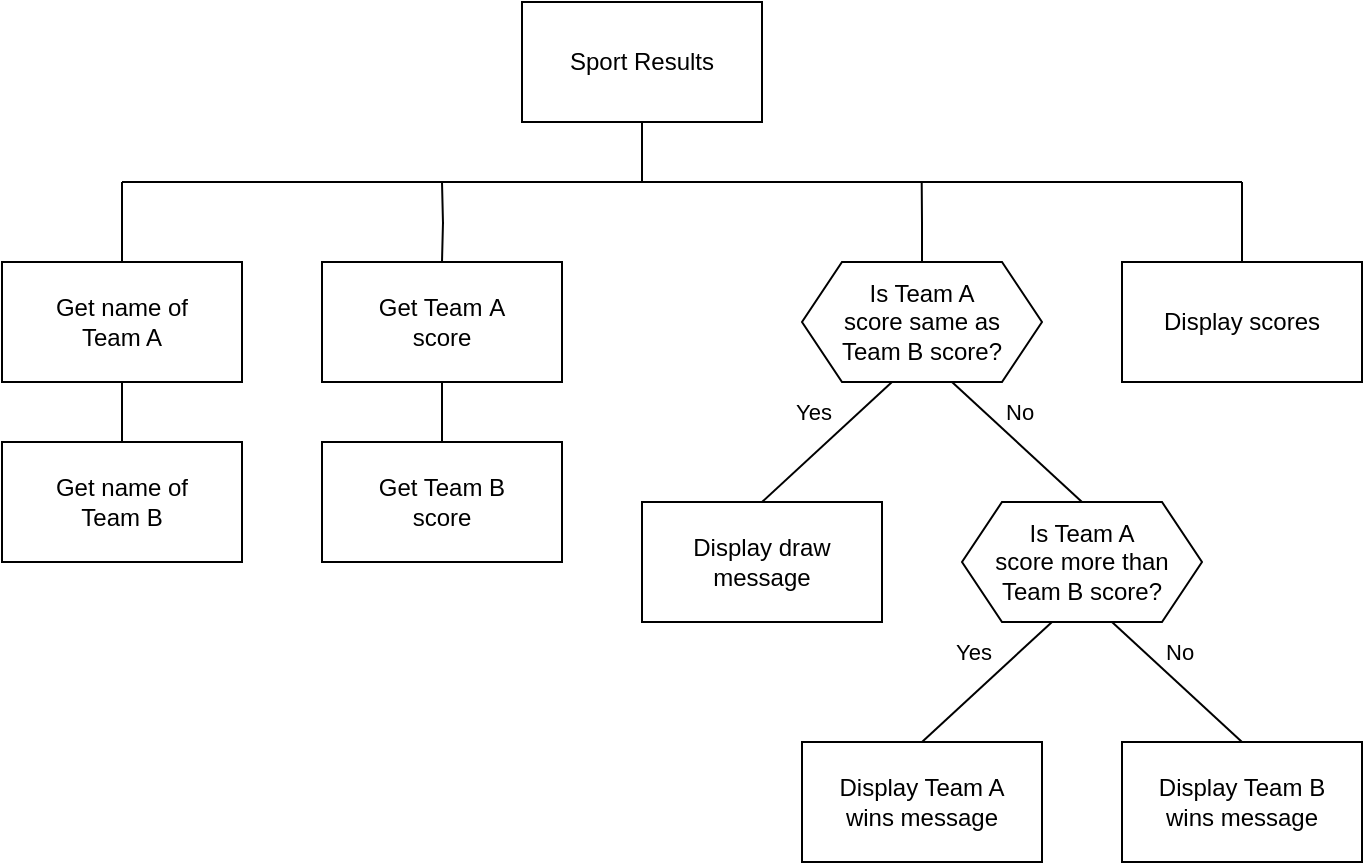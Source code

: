<mxfile version="28.1.2">
  <diagram name="sd1" id="YVVhJ0kUeRykhdes_ym-">
    <mxGraphModel dx="874" dy="682" grid="1" gridSize="10" guides="1" tooltips="1" connect="1" arrows="1" fold="1" page="1" pageScale="1" pageWidth="1169" pageHeight="827" math="0" shadow="0">
      <root>
        <mxCell id="0" />
        <mxCell id="1" parent="0" />
        <mxCell id="2BwgFsl3VLa_b2nYBKN8-46" style="edgeStyle=orthogonalEdgeStyle;shape=connector;rounded=0;orthogonalLoop=1;jettySize=auto;html=1;exitX=0.5;exitY=1;exitDx=0;exitDy=0;labelBackgroundColor=default;strokeColor=default;fontFamily=Helvetica;fontSize=11;fontColor=default;endArrow=none;endFill=0;" parent="1" source="2BwgFsl3VLa_b2nYBKN8-1" edge="1">
          <mxGeometry relative="1" as="geometry">
            <mxPoint x="560" y="210" as="targetPoint" />
          </mxGeometry>
        </mxCell>
        <mxCell id="2BwgFsl3VLa_b2nYBKN8-1" value="Sport Results" style="rounded=0;whiteSpace=wrap;html=1;" parent="1" vertex="1">
          <mxGeometry x="500" y="120" width="120" height="60" as="geometry" />
        </mxCell>
        <mxCell id="2BwgFsl3VLa_b2nYBKN8-25" style="edgeStyle=orthogonalEdgeStyle;rounded=0;orthogonalLoop=1;jettySize=auto;html=1;exitX=0.5;exitY=0;exitDx=0;exitDy=0;endArrow=none;endFill=0;" parent="1" source="2BwgFsl3VLa_b2nYBKN8-2" edge="1">
          <mxGeometry relative="1" as="geometry">
            <mxPoint x="300" y="210" as="targetPoint" />
          </mxGeometry>
        </mxCell>
        <mxCell id="s-0zhnvZnYQeyoZnMPvm-4" style="edgeStyle=orthogonalEdgeStyle;rounded=0;orthogonalLoop=1;jettySize=auto;html=1;exitX=0.5;exitY=1;exitDx=0;exitDy=0;entryX=0.5;entryY=0;entryDx=0;entryDy=0;endArrow=none;endFill=0;" parent="1" source="2BwgFsl3VLa_b2nYBKN8-2" target="s-0zhnvZnYQeyoZnMPvm-1" edge="1">
          <mxGeometry relative="1" as="geometry" />
        </mxCell>
        <mxCell id="2BwgFsl3VLa_b2nYBKN8-2" value="Get name of&lt;div&gt;Team A&lt;/div&gt;" style="rounded=0;whiteSpace=wrap;html=1;" parent="1" vertex="1">
          <mxGeometry x="240" y="250" width="120" height="60" as="geometry" />
        </mxCell>
        <mxCell id="2BwgFsl3VLa_b2nYBKN8-23" value="" style="endArrow=none;html=1;rounded=0;" parent="1" edge="1">
          <mxGeometry width="50" height="50" relative="1" as="geometry">
            <mxPoint x="300" y="210" as="sourcePoint" />
            <mxPoint x="860" y="210" as="targetPoint" />
          </mxGeometry>
        </mxCell>
        <mxCell id="hSRX0kzUHfm1sk4XOJKA-3" style="edgeStyle=orthogonalEdgeStyle;shape=connector;rounded=0;orthogonalLoop=1;jettySize=auto;html=1;exitX=0.5;exitY=0;exitDx=0;exitDy=0;strokeColor=default;align=center;verticalAlign=middle;fontFamily=Helvetica;fontSize=11;fontColor=default;labelBackgroundColor=default;endArrow=none;endFill=0;" parent="1" edge="1">
          <mxGeometry relative="1" as="geometry">
            <mxPoint x="460" y="210" as="targetPoint" />
            <mxPoint x="460" y="250" as="sourcePoint" />
          </mxGeometry>
        </mxCell>
        <mxCell id="s-0zhnvZnYQeyoZnMPvm-1" value="Get name of&lt;div&gt;Team B&lt;/div&gt;" style="rounded=0;whiteSpace=wrap;html=1;" parent="1" vertex="1">
          <mxGeometry x="240" y="340" width="120" height="60" as="geometry" />
        </mxCell>
        <mxCell id="s-0zhnvZnYQeyoZnMPvm-5" style="edgeStyle=orthogonalEdgeStyle;shape=connector;rounded=0;orthogonalLoop=1;jettySize=auto;html=1;exitX=0.5;exitY=1;exitDx=0;exitDy=0;entryX=0.5;entryY=0;entryDx=0;entryDy=0;strokeColor=default;align=center;verticalAlign=middle;fontFamily=Helvetica;fontSize=11;fontColor=default;labelBackgroundColor=default;endArrow=none;endFill=0;" parent="1" source="s-0zhnvZnYQeyoZnMPvm-2" target="s-0zhnvZnYQeyoZnMPvm-3" edge="1">
          <mxGeometry relative="1" as="geometry" />
        </mxCell>
        <mxCell id="s-0zhnvZnYQeyoZnMPvm-2" value="Get Team&amp;nbsp;&lt;span style=&quot;background-color: transparent; color: light-dark(rgb(0, 0, 0), rgb(255, 255, 255));&quot;&gt;A&lt;/span&gt;&lt;div&gt;&lt;span style=&quot;background-color: transparent; color: light-dark(rgb(0, 0, 0), rgb(255, 255, 255));&quot;&gt;score&lt;/span&gt;&lt;/div&gt;" style="rounded=0;whiteSpace=wrap;html=1;" parent="1" vertex="1">
          <mxGeometry x="400" y="250" width="120" height="60" as="geometry" />
        </mxCell>
        <mxCell id="s-0zhnvZnYQeyoZnMPvm-3" value="Get Team B&lt;div&gt;&lt;div&gt;&lt;span style=&quot;background-color: transparent; color: light-dark(rgb(0, 0, 0), rgb(255, 255, 255));&quot;&gt;score&lt;/span&gt;&lt;/div&gt;&lt;/div&gt;" style="rounded=0;whiteSpace=wrap;html=1;" parent="1" vertex="1">
          <mxGeometry x="400" y="340" width="120" height="60" as="geometry" />
        </mxCell>
        <mxCell id="PToGuFZ58IsCTM8ixenj-1" style="edgeStyle=none;shape=connector;rounded=0;orthogonalLoop=1;jettySize=auto;html=1;exitX=0.5;exitY=0;exitDx=0;exitDy=0;entryX=0.375;entryY=1;entryDx=0;entryDy=0;labelBackgroundColor=default;strokeColor=default;fontFamily=Helvetica;fontSize=11;fontColor=default;endArrow=none;endFill=0;" parent="1" source="PToGuFZ58IsCTM8ixenj-2" target="PToGuFZ58IsCTM8ixenj-4" edge="1">
          <mxGeometry relative="1" as="geometry" />
        </mxCell>
        <mxCell id="PToGuFZ58IsCTM8ixenj-2" value="Display draw&lt;div&gt;message&lt;/div&gt;" style="rounded=0;whiteSpace=wrap;html=1;" parent="1" vertex="1">
          <mxGeometry x="560" y="370" width="120" height="60" as="geometry" />
        </mxCell>
        <mxCell id="PToGuFZ58IsCTM8ixenj-3" value="Yes" style="text;html=1;strokeColor=none;fillColor=none;align=right;verticalAlign=middle;whiteSpace=wrap;rounded=0;fontSize=11;fontFamily=Helvetica;fontColor=default;spacing=2;spacingRight=3;" parent="1" vertex="1">
          <mxGeometry x="620" y="310" width="40" height="30" as="geometry" />
        </mxCell>
        <mxCell id="PToGuFZ58IsCTM8ixenj-15" style="edgeStyle=orthogonalEdgeStyle;shape=connector;rounded=0;orthogonalLoop=1;jettySize=auto;html=1;exitX=0.5;exitY=0;exitDx=0;exitDy=0;strokeColor=default;align=center;verticalAlign=middle;fontFamily=Helvetica;fontSize=11;fontColor=default;labelBackgroundColor=default;endArrow=none;endFill=0;" parent="1" source="PToGuFZ58IsCTM8ixenj-4" edge="1">
          <mxGeometry relative="1" as="geometry">
            <mxPoint x="699.857" y="210" as="targetPoint" />
          </mxGeometry>
        </mxCell>
        <mxCell id="PToGuFZ58IsCTM8ixenj-4" value="Is Team A&lt;div&gt;score&amp;nbsp;&lt;span style=&quot;background-color: transparent; color: light-dark(rgb(0, 0, 0), rgb(255, 255, 255));&quot;&gt;same as&lt;/span&gt;&lt;/div&gt;&lt;div&gt;&lt;span style=&quot;background-color: transparent; color: light-dark(rgb(0, 0, 0), rgb(255, 255, 255));&quot;&gt;Team B&amp;nbsp;&lt;/span&gt;&lt;span style=&quot;background-color: transparent; color: light-dark(rgb(0, 0, 0), rgb(255, 255, 255));&quot;&gt;score?&lt;/span&gt;&lt;/div&gt;" style="shape=hexagon;perimeter=hexagonPerimeter2;whiteSpace=wrap;html=1;fixedSize=1;" parent="1" vertex="1">
          <mxGeometry x="640" y="250" width="120" height="60" as="geometry" />
        </mxCell>
        <mxCell id="PToGuFZ58IsCTM8ixenj-5" style="edgeStyle=none;shape=connector;rounded=0;orthogonalLoop=1;jettySize=auto;html=1;exitX=0.5;exitY=0;exitDx=0;exitDy=0;entryX=0.625;entryY=1;entryDx=0;entryDy=0;labelBackgroundColor=default;strokeColor=default;fontFamily=Helvetica;fontSize=11;fontColor=default;endArrow=none;endFill=0;" parent="1" source="PToGuFZ58IsCTM8ixenj-6" target="PToGuFZ58IsCTM8ixenj-4" edge="1">
          <mxGeometry relative="1" as="geometry" />
        </mxCell>
        <mxCell id="PToGuFZ58IsCTM8ixenj-6" value="Is Team A&lt;div&gt;score more than&lt;/div&gt;&lt;div&gt;&lt;span style=&quot;background-color: transparent; color: light-dark(rgb(0, 0, 0), rgb(255, 255, 255));&quot;&gt;Team B&amp;nbsp;&lt;/span&gt;&lt;span style=&quot;background-color: transparent; color: light-dark(rgb(0, 0, 0), rgb(255, 255, 255));&quot;&gt;score?&lt;/span&gt;&lt;/div&gt;" style="shape=hexagon;perimeter=hexagonPerimeter2;whiteSpace=wrap;html=1;fixedSize=1;" parent="1" vertex="1">
          <mxGeometry x="720" y="370" width="120" height="60" as="geometry" />
        </mxCell>
        <mxCell id="PToGuFZ58IsCTM8ixenj-7" value="No" style="text;html=1;strokeColor=none;fillColor=none;align=left;verticalAlign=middle;whiteSpace=wrap;rounded=0;fontSize=11;fontFamily=Helvetica;fontColor=default;spacing=2;spacingRight=3;" parent="1" vertex="1">
          <mxGeometry x="740" y="310" width="40" height="30" as="geometry" />
        </mxCell>
        <mxCell id="PToGuFZ58IsCTM8ixenj-8" style="edgeStyle=none;shape=connector;rounded=0;orthogonalLoop=1;jettySize=auto;html=1;exitX=0.5;exitY=0;exitDx=0;exitDy=0;labelBackgroundColor=default;strokeColor=default;fontFamily=Helvetica;fontSize=11;fontColor=default;endArrow=none;endFill=0;entryX=0.375;entryY=1;entryDx=0;entryDy=0;" parent="1" source="PToGuFZ58IsCTM8ixenj-9" target="PToGuFZ58IsCTM8ixenj-6" edge="1">
          <mxGeometry relative="1" as="geometry">
            <mxPoint x="770" y="450" as="targetPoint" />
          </mxGeometry>
        </mxCell>
        <mxCell id="PToGuFZ58IsCTM8ixenj-9" value="Display Team A&lt;div&gt;wins message&lt;/div&gt;" style="rounded=0;whiteSpace=wrap;html=1;" parent="1" vertex="1">
          <mxGeometry x="640" y="490" width="120" height="60" as="geometry" />
        </mxCell>
        <mxCell id="PToGuFZ58IsCTM8ixenj-10" value="Yes" style="text;html=1;strokeColor=none;fillColor=none;align=right;verticalAlign=middle;whiteSpace=wrap;rounded=0;fontSize=11;fontFamily=Helvetica;fontColor=default;spacing=2;spacingRight=3;" parent="1" vertex="1">
          <mxGeometry x="700" y="430" width="40" height="30" as="geometry" />
        </mxCell>
        <mxCell id="PToGuFZ58IsCTM8ixenj-11" style="edgeStyle=none;shape=connector;rounded=0;orthogonalLoop=1;jettySize=auto;html=1;labelBackgroundColor=default;strokeColor=default;fontFamily=Helvetica;fontSize=11;fontColor=default;endArrow=none;endFill=0;entryX=0.625;entryY=1;entryDx=0;entryDy=0;exitX=0.5;exitY=0;exitDx=0;exitDy=0;" parent="1" source="PToGuFZ58IsCTM8ixenj-14" target="PToGuFZ58IsCTM8ixenj-6" edge="1">
          <mxGeometry relative="1" as="geometry">
            <mxPoint x="790" y="450" as="targetPoint" />
            <mxPoint x="860" y="470" as="sourcePoint" />
          </mxGeometry>
        </mxCell>
        <mxCell id="PToGuFZ58IsCTM8ixenj-13" value="No" style="text;html=1;strokeColor=none;fillColor=none;align=left;verticalAlign=middle;whiteSpace=wrap;rounded=0;fontSize=11;fontFamily=Helvetica;fontColor=default;spacing=2;spacingRight=3;" parent="1" vertex="1">
          <mxGeometry x="820" y="430" width="40" height="30" as="geometry" />
        </mxCell>
        <mxCell id="PToGuFZ58IsCTM8ixenj-14" value="Display Team B&lt;div&gt;wins message&lt;/div&gt;" style="rounded=0;whiteSpace=wrap;html=1;" parent="1" vertex="1">
          <mxGeometry x="800" y="490" width="120" height="60" as="geometry" />
        </mxCell>
        <mxCell id="01oxkoBT-wRBFzRAXUii-2" style="edgeStyle=orthogonalEdgeStyle;rounded=0;orthogonalLoop=1;jettySize=auto;html=1;exitX=0.5;exitY=0;exitDx=0;exitDy=0;endArrow=none;endFill=0;" edge="1" parent="1" source="01oxkoBT-wRBFzRAXUii-1">
          <mxGeometry relative="1" as="geometry">
            <mxPoint x="860" y="210" as="targetPoint" />
          </mxGeometry>
        </mxCell>
        <mxCell id="01oxkoBT-wRBFzRAXUii-1" value="Display scores" style="rounded=0;whiteSpace=wrap;html=1;" vertex="1" parent="1">
          <mxGeometry x="800" y="250" width="120" height="60" as="geometry" />
        </mxCell>
      </root>
    </mxGraphModel>
  </diagram>
</mxfile>
